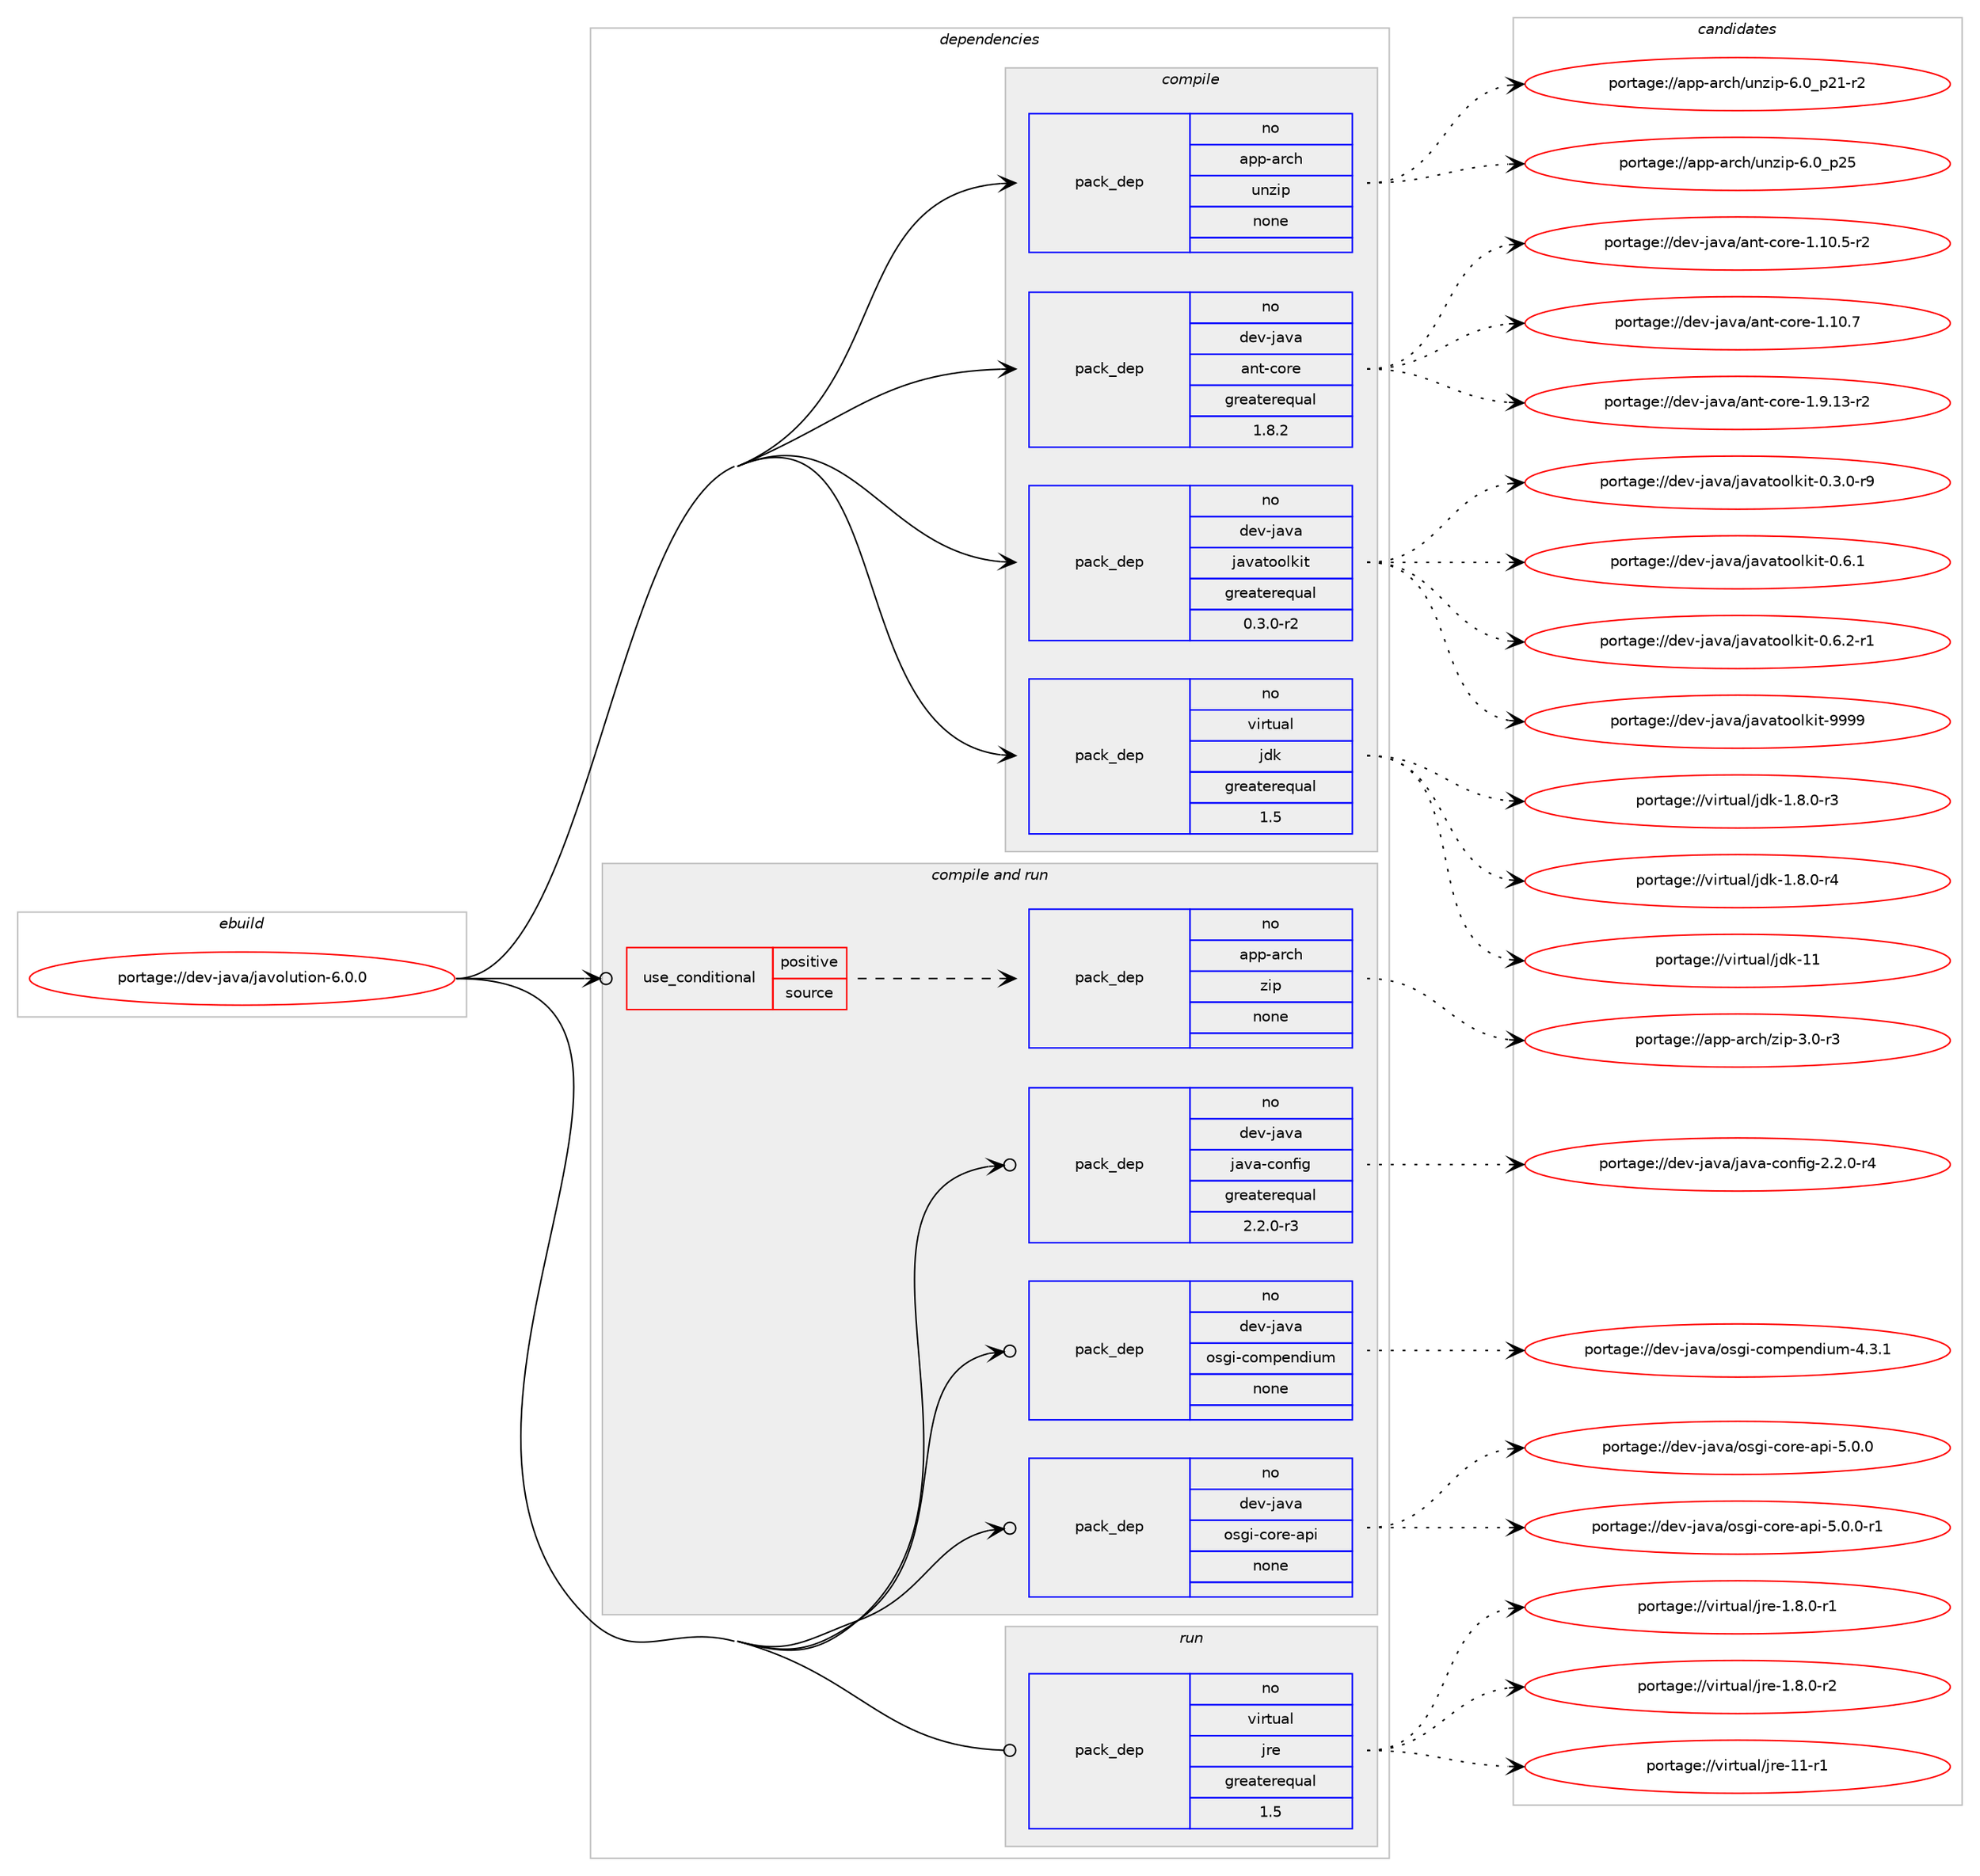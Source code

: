 digraph prolog {

# *************
# Graph options
# *************

newrank=true;
concentrate=true;
compound=true;
graph [rankdir=LR,fontname=Helvetica,fontsize=10,ranksep=1.5];#, ranksep=2.5, nodesep=0.2];
edge  [arrowhead=vee];
node  [fontname=Helvetica,fontsize=10];

# **********
# The ebuild
# **********

subgraph cluster_leftcol {
color=gray;
rank=same;
label=<<i>ebuild</i>>;
id [label="portage://dev-java/javolution-6.0.0", color=red, width=4, href="../dev-java/javolution-6.0.0.svg"];
}

# ****************
# The dependencies
# ****************

subgraph cluster_midcol {
color=gray;
label=<<i>dependencies</i>>;
subgraph cluster_compile {
fillcolor="#eeeeee";
style=filled;
label=<<i>compile</i>>;
subgraph pack67837 {
dependency88972 [label=<<TABLE BORDER="0" CELLBORDER="1" CELLSPACING="0" CELLPADDING="4" WIDTH="220"><TR><TD ROWSPAN="6" CELLPADDING="30">pack_dep</TD></TR><TR><TD WIDTH="110">no</TD></TR><TR><TD>app-arch</TD></TR><TR><TD>unzip</TD></TR><TR><TD>none</TD></TR><TR><TD></TD></TR></TABLE>>, shape=none, color=blue];
}
id:e -> dependency88972:w [weight=20,style="solid",arrowhead="vee"];
subgraph pack67838 {
dependency88973 [label=<<TABLE BORDER="0" CELLBORDER="1" CELLSPACING="0" CELLPADDING="4" WIDTH="220"><TR><TD ROWSPAN="6" CELLPADDING="30">pack_dep</TD></TR><TR><TD WIDTH="110">no</TD></TR><TR><TD>dev-java</TD></TR><TR><TD>ant-core</TD></TR><TR><TD>greaterequal</TD></TR><TR><TD>1.8.2</TD></TR></TABLE>>, shape=none, color=blue];
}
id:e -> dependency88973:w [weight=20,style="solid",arrowhead="vee"];
subgraph pack67839 {
dependency88974 [label=<<TABLE BORDER="0" CELLBORDER="1" CELLSPACING="0" CELLPADDING="4" WIDTH="220"><TR><TD ROWSPAN="6" CELLPADDING="30">pack_dep</TD></TR><TR><TD WIDTH="110">no</TD></TR><TR><TD>dev-java</TD></TR><TR><TD>javatoolkit</TD></TR><TR><TD>greaterequal</TD></TR><TR><TD>0.3.0-r2</TD></TR></TABLE>>, shape=none, color=blue];
}
id:e -> dependency88974:w [weight=20,style="solid",arrowhead="vee"];
subgraph pack67840 {
dependency88975 [label=<<TABLE BORDER="0" CELLBORDER="1" CELLSPACING="0" CELLPADDING="4" WIDTH="220"><TR><TD ROWSPAN="6" CELLPADDING="30">pack_dep</TD></TR><TR><TD WIDTH="110">no</TD></TR><TR><TD>virtual</TD></TR><TR><TD>jdk</TD></TR><TR><TD>greaterequal</TD></TR><TR><TD>1.5</TD></TR></TABLE>>, shape=none, color=blue];
}
id:e -> dependency88975:w [weight=20,style="solid",arrowhead="vee"];
}
subgraph cluster_compileandrun {
fillcolor="#eeeeee";
style=filled;
label=<<i>compile and run</i>>;
subgraph cond18419 {
dependency88976 [label=<<TABLE BORDER="0" CELLBORDER="1" CELLSPACING="0" CELLPADDING="4"><TR><TD ROWSPAN="3" CELLPADDING="10">use_conditional</TD></TR><TR><TD>positive</TD></TR><TR><TD>source</TD></TR></TABLE>>, shape=none, color=red];
subgraph pack67841 {
dependency88977 [label=<<TABLE BORDER="0" CELLBORDER="1" CELLSPACING="0" CELLPADDING="4" WIDTH="220"><TR><TD ROWSPAN="6" CELLPADDING="30">pack_dep</TD></TR><TR><TD WIDTH="110">no</TD></TR><TR><TD>app-arch</TD></TR><TR><TD>zip</TD></TR><TR><TD>none</TD></TR><TR><TD></TD></TR></TABLE>>, shape=none, color=blue];
}
dependency88976:e -> dependency88977:w [weight=20,style="dashed",arrowhead="vee"];
}
id:e -> dependency88976:w [weight=20,style="solid",arrowhead="odotvee"];
subgraph pack67842 {
dependency88978 [label=<<TABLE BORDER="0" CELLBORDER="1" CELLSPACING="0" CELLPADDING="4" WIDTH="220"><TR><TD ROWSPAN="6" CELLPADDING="30">pack_dep</TD></TR><TR><TD WIDTH="110">no</TD></TR><TR><TD>dev-java</TD></TR><TR><TD>java-config</TD></TR><TR><TD>greaterequal</TD></TR><TR><TD>2.2.0-r3</TD></TR></TABLE>>, shape=none, color=blue];
}
id:e -> dependency88978:w [weight=20,style="solid",arrowhead="odotvee"];
subgraph pack67843 {
dependency88979 [label=<<TABLE BORDER="0" CELLBORDER="1" CELLSPACING="0" CELLPADDING="4" WIDTH="220"><TR><TD ROWSPAN="6" CELLPADDING="30">pack_dep</TD></TR><TR><TD WIDTH="110">no</TD></TR><TR><TD>dev-java</TD></TR><TR><TD>osgi-compendium</TD></TR><TR><TD>none</TD></TR><TR><TD></TD></TR></TABLE>>, shape=none, color=blue];
}
id:e -> dependency88979:w [weight=20,style="solid",arrowhead="odotvee"];
subgraph pack67844 {
dependency88980 [label=<<TABLE BORDER="0" CELLBORDER="1" CELLSPACING="0" CELLPADDING="4" WIDTH="220"><TR><TD ROWSPAN="6" CELLPADDING="30">pack_dep</TD></TR><TR><TD WIDTH="110">no</TD></TR><TR><TD>dev-java</TD></TR><TR><TD>osgi-core-api</TD></TR><TR><TD>none</TD></TR><TR><TD></TD></TR></TABLE>>, shape=none, color=blue];
}
id:e -> dependency88980:w [weight=20,style="solid",arrowhead="odotvee"];
}
subgraph cluster_run {
fillcolor="#eeeeee";
style=filled;
label=<<i>run</i>>;
subgraph pack67845 {
dependency88981 [label=<<TABLE BORDER="0" CELLBORDER="1" CELLSPACING="0" CELLPADDING="4" WIDTH="220"><TR><TD ROWSPAN="6" CELLPADDING="30">pack_dep</TD></TR><TR><TD WIDTH="110">no</TD></TR><TR><TD>virtual</TD></TR><TR><TD>jre</TD></TR><TR><TD>greaterequal</TD></TR><TR><TD>1.5</TD></TR></TABLE>>, shape=none, color=blue];
}
id:e -> dependency88981:w [weight=20,style="solid",arrowhead="odot"];
}
}

# **************
# The candidates
# **************

subgraph cluster_choices {
rank=same;
color=gray;
label=<<i>candidates</i>>;

subgraph choice67837 {
color=black;
nodesep=1;
choiceportage9711211245971149910447117110122105112455446489511250494511450 [label="portage://app-arch/unzip-6.0_p21-r2", color=red, width=4,href="../app-arch/unzip-6.0_p21-r2.svg"];
choiceportage971121124597114991044711711012210511245544648951125053 [label="portage://app-arch/unzip-6.0_p25", color=red, width=4,href="../app-arch/unzip-6.0_p25.svg"];
dependency88972:e -> choiceportage9711211245971149910447117110122105112455446489511250494511450:w [style=dotted,weight="100"];
dependency88972:e -> choiceportage971121124597114991044711711012210511245544648951125053:w [style=dotted,weight="100"];
}
subgraph choice67838 {
color=black;
nodesep=1;
choiceportage10010111845106971189747971101164599111114101454946494846534511450 [label="portage://dev-java/ant-core-1.10.5-r2", color=red, width=4,href="../dev-java/ant-core-1.10.5-r2.svg"];
choiceportage1001011184510697118974797110116459911111410145494649484655 [label="portage://dev-java/ant-core-1.10.7", color=red, width=4,href="../dev-java/ant-core-1.10.7.svg"];
choiceportage10010111845106971189747971101164599111114101454946574649514511450 [label="portage://dev-java/ant-core-1.9.13-r2", color=red, width=4,href="../dev-java/ant-core-1.9.13-r2.svg"];
dependency88973:e -> choiceportage10010111845106971189747971101164599111114101454946494846534511450:w [style=dotted,weight="100"];
dependency88973:e -> choiceportage1001011184510697118974797110116459911111410145494649484655:w [style=dotted,weight="100"];
dependency88973:e -> choiceportage10010111845106971189747971101164599111114101454946574649514511450:w [style=dotted,weight="100"];
}
subgraph choice67839 {
color=black;
nodesep=1;
choiceportage1001011184510697118974710697118971161111111081071051164548465146484511457 [label="portage://dev-java/javatoolkit-0.3.0-r9", color=red, width=4,href="../dev-java/javatoolkit-0.3.0-r9.svg"];
choiceportage100101118451069711897471069711897116111111108107105116454846544649 [label="portage://dev-java/javatoolkit-0.6.1", color=red, width=4,href="../dev-java/javatoolkit-0.6.1.svg"];
choiceportage1001011184510697118974710697118971161111111081071051164548465446504511449 [label="portage://dev-java/javatoolkit-0.6.2-r1", color=red, width=4,href="../dev-java/javatoolkit-0.6.2-r1.svg"];
choiceportage1001011184510697118974710697118971161111111081071051164557575757 [label="portage://dev-java/javatoolkit-9999", color=red, width=4,href="../dev-java/javatoolkit-9999.svg"];
dependency88974:e -> choiceportage1001011184510697118974710697118971161111111081071051164548465146484511457:w [style=dotted,weight="100"];
dependency88974:e -> choiceportage100101118451069711897471069711897116111111108107105116454846544649:w [style=dotted,weight="100"];
dependency88974:e -> choiceportage1001011184510697118974710697118971161111111081071051164548465446504511449:w [style=dotted,weight="100"];
dependency88974:e -> choiceportage1001011184510697118974710697118971161111111081071051164557575757:w [style=dotted,weight="100"];
}
subgraph choice67840 {
color=black;
nodesep=1;
choiceportage11810511411611797108471061001074549465646484511451 [label="portage://virtual/jdk-1.8.0-r3", color=red, width=4,href="../virtual/jdk-1.8.0-r3.svg"];
choiceportage11810511411611797108471061001074549465646484511452 [label="portage://virtual/jdk-1.8.0-r4", color=red, width=4,href="../virtual/jdk-1.8.0-r4.svg"];
choiceportage1181051141161179710847106100107454949 [label="portage://virtual/jdk-11", color=red, width=4,href="../virtual/jdk-11.svg"];
dependency88975:e -> choiceportage11810511411611797108471061001074549465646484511451:w [style=dotted,weight="100"];
dependency88975:e -> choiceportage11810511411611797108471061001074549465646484511452:w [style=dotted,weight="100"];
dependency88975:e -> choiceportage1181051141161179710847106100107454949:w [style=dotted,weight="100"];
}
subgraph choice67841 {
color=black;
nodesep=1;
choiceportage9711211245971149910447122105112455146484511451 [label="portage://app-arch/zip-3.0-r3", color=red, width=4,href="../app-arch/zip-3.0-r3.svg"];
dependency88977:e -> choiceportage9711211245971149910447122105112455146484511451:w [style=dotted,weight="100"];
}
subgraph choice67842 {
color=black;
nodesep=1;
choiceportage10010111845106971189747106971189745991111101021051034550465046484511452 [label="portage://dev-java/java-config-2.2.0-r4", color=red, width=4,href="../dev-java/java-config-2.2.0-r4.svg"];
dependency88978:e -> choiceportage10010111845106971189747106971189745991111101021051034550465046484511452:w [style=dotted,weight="100"];
}
subgraph choice67843 {
color=black;
nodesep=1;
choiceportage100101118451069711897471111151031054599111109112101110100105117109455246514649 [label="portage://dev-java/osgi-compendium-4.3.1", color=red, width=4,href="../dev-java/osgi-compendium-4.3.1.svg"];
dependency88979:e -> choiceportage100101118451069711897471111151031054599111109112101110100105117109455246514649:w [style=dotted,weight="100"];
}
subgraph choice67844 {
color=black;
nodesep=1;
choiceportage1001011184510697118974711111510310545991111141014597112105455346484648 [label="portage://dev-java/osgi-core-api-5.0.0", color=red, width=4,href="../dev-java/osgi-core-api-5.0.0.svg"];
choiceportage10010111845106971189747111115103105459911111410145971121054553464846484511449 [label="portage://dev-java/osgi-core-api-5.0.0-r1", color=red, width=4,href="../dev-java/osgi-core-api-5.0.0-r1.svg"];
dependency88980:e -> choiceportage1001011184510697118974711111510310545991111141014597112105455346484648:w [style=dotted,weight="100"];
dependency88980:e -> choiceportage10010111845106971189747111115103105459911111410145971121054553464846484511449:w [style=dotted,weight="100"];
}
subgraph choice67845 {
color=black;
nodesep=1;
choiceportage11810511411611797108471061141014549465646484511449 [label="portage://virtual/jre-1.8.0-r1", color=red, width=4,href="../virtual/jre-1.8.0-r1.svg"];
choiceportage11810511411611797108471061141014549465646484511450 [label="portage://virtual/jre-1.8.0-r2", color=red, width=4,href="../virtual/jre-1.8.0-r2.svg"];
choiceportage11810511411611797108471061141014549494511449 [label="portage://virtual/jre-11-r1", color=red, width=4,href="../virtual/jre-11-r1.svg"];
dependency88981:e -> choiceportage11810511411611797108471061141014549465646484511449:w [style=dotted,weight="100"];
dependency88981:e -> choiceportage11810511411611797108471061141014549465646484511450:w [style=dotted,weight="100"];
dependency88981:e -> choiceportage11810511411611797108471061141014549494511449:w [style=dotted,weight="100"];
}
}

}
